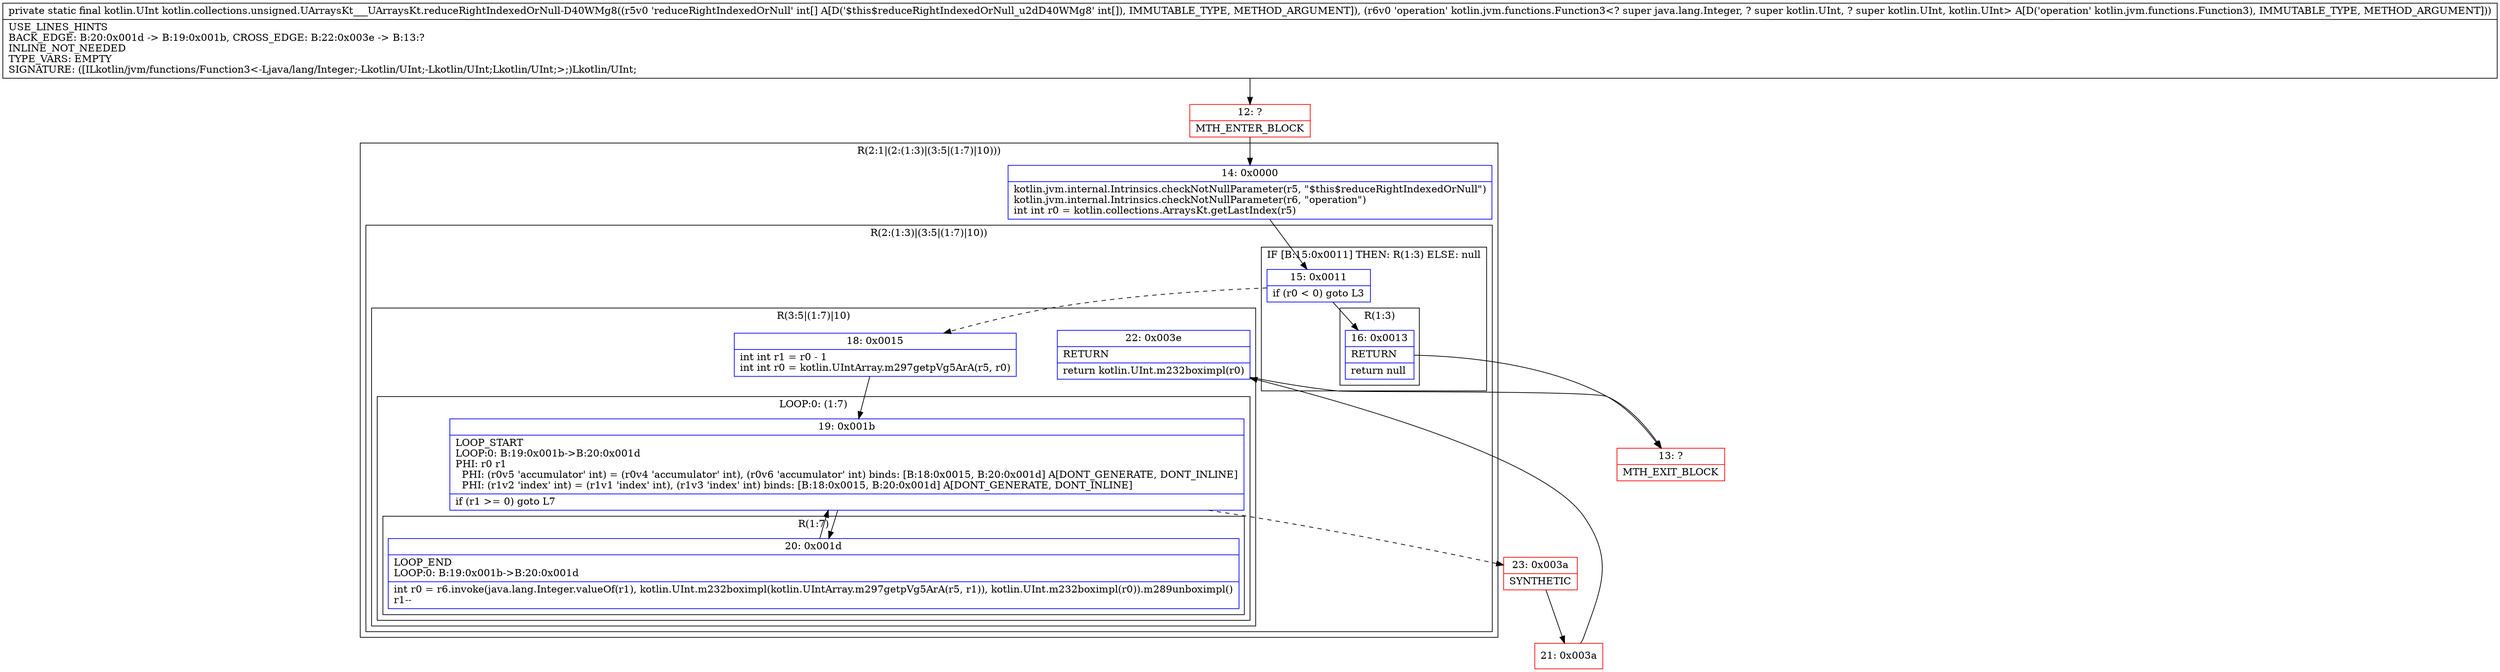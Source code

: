 digraph "CFG forkotlin.collections.unsigned.UArraysKt___UArraysKt.reduceRightIndexedOrNull\-D40WMg8([ILkotlin\/jvm\/functions\/Function3;)Lkotlin\/UInt;" {
subgraph cluster_Region_661761928 {
label = "R(2:1|(2:(1:3)|(3:5|(1:7)|10)))";
node [shape=record,color=blue];
Node_14 [shape=record,label="{14\:\ 0x0000|kotlin.jvm.internal.Intrinsics.checkNotNullParameter(r5, \"$this$reduceRightIndexedOrNull\")\lkotlin.jvm.internal.Intrinsics.checkNotNullParameter(r6, \"operation\")\lint int r0 = kotlin.collections.ArraysKt.getLastIndex(r5)\l}"];
subgraph cluster_Region_671594685 {
label = "R(2:(1:3)|(3:5|(1:7)|10))";
node [shape=record,color=blue];
subgraph cluster_IfRegion_870973562 {
label = "IF [B:15:0x0011] THEN: R(1:3) ELSE: null";
node [shape=record,color=blue];
Node_15 [shape=record,label="{15\:\ 0x0011|if (r0 \< 0) goto L3\l}"];
subgraph cluster_Region_1988530660 {
label = "R(1:3)";
node [shape=record,color=blue];
Node_16 [shape=record,label="{16\:\ 0x0013|RETURN\l|return null\l}"];
}
}
subgraph cluster_Region_245656584 {
label = "R(3:5|(1:7)|10)";
node [shape=record,color=blue];
Node_18 [shape=record,label="{18\:\ 0x0015|int int r1 = r0 \- 1\lint int r0 = kotlin.UIntArray.m297getpVg5ArA(r5, r0)\l}"];
subgraph cluster_LoopRegion_688842722 {
label = "LOOP:0: (1:7)";
node [shape=record,color=blue];
Node_19 [shape=record,label="{19\:\ 0x001b|LOOP_START\lLOOP:0: B:19:0x001b\-\>B:20:0x001d\lPHI: r0 r1 \l  PHI: (r0v5 'accumulator' int) = (r0v4 'accumulator' int), (r0v6 'accumulator' int) binds: [B:18:0x0015, B:20:0x001d] A[DONT_GENERATE, DONT_INLINE]\l  PHI: (r1v2 'index' int) = (r1v1 'index' int), (r1v3 'index' int) binds: [B:18:0x0015, B:20:0x001d] A[DONT_GENERATE, DONT_INLINE]\l|if (r1 \>= 0) goto L7\l}"];
subgraph cluster_Region_53022884 {
label = "R(1:7)";
node [shape=record,color=blue];
Node_20 [shape=record,label="{20\:\ 0x001d|LOOP_END\lLOOP:0: B:19:0x001b\-\>B:20:0x001d\l|int r0 = r6.invoke(java.lang.Integer.valueOf(r1), kotlin.UInt.m232boximpl(kotlin.UIntArray.m297getpVg5ArA(r5, r1)), kotlin.UInt.m232boximpl(r0)).m289unboximpl()\lr1\-\-\l}"];
}
}
Node_22 [shape=record,label="{22\:\ 0x003e|RETURN\l|return kotlin.UInt.m232boximpl(r0)\l}"];
}
}
}
Node_12 [shape=record,color=red,label="{12\:\ ?|MTH_ENTER_BLOCK\l}"];
Node_13 [shape=record,color=red,label="{13\:\ ?|MTH_EXIT_BLOCK\l}"];
Node_23 [shape=record,color=red,label="{23\:\ 0x003a|SYNTHETIC\l}"];
Node_21 [shape=record,color=red,label="{21\:\ 0x003a}"];
MethodNode[shape=record,label="{private static final kotlin.UInt kotlin.collections.unsigned.UArraysKt___UArraysKt.reduceRightIndexedOrNull\-D40WMg8((r5v0 'reduceRightIndexedOrNull' int[] A[D('$this$reduceRightIndexedOrNull_u2dD40WMg8' int[]), IMMUTABLE_TYPE, METHOD_ARGUMENT]), (r6v0 'operation' kotlin.jvm.functions.Function3\<? super java.lang.Integer, ? super kotlin.UInt, ? super kotlin.UInt, kotlin.UInt\> A[D('operation' kotlin.jvm.functions.Function3), IMMUTABLE_TYPE, METHOD_ARGUMENT]))  | USE_LINES_HINTS\lBACK_EDGE: B:20:0x001d \-\> B:19:0x001b, CROSS_EDGE: B:22:0x003e \-\> B:13:?\lINLINE_NOT_NEEDED\lTYPE_VARS: EMPTY\lSIGNATURE: ([ILkotlin\/jvm\/functions\/Function3\<\-Ljava\/lang\/Integer;\-Lkotlin\/UInt;\-Lkotlin\/UInt;Lkotlin\/UInt;\>;)Lkotlin\/UInt;\l}"];
MethodNode -> Node_12;Node_14 -> Node_15;
Node_15 -> Node_16;
Node_15 -> Node_18[style=dashed];
Node_16 -> Node_13;
Node_18 -> Node_19;
Node_19 -> Node_20;
Node_19 -> Node_23[style=dashed];
Node_20 -> Node_19;
Node_22 -> Node_13;
Node_12 -> Node_14;
Node_23 -> Node_21;
Node_21 -> Node_22;
}

